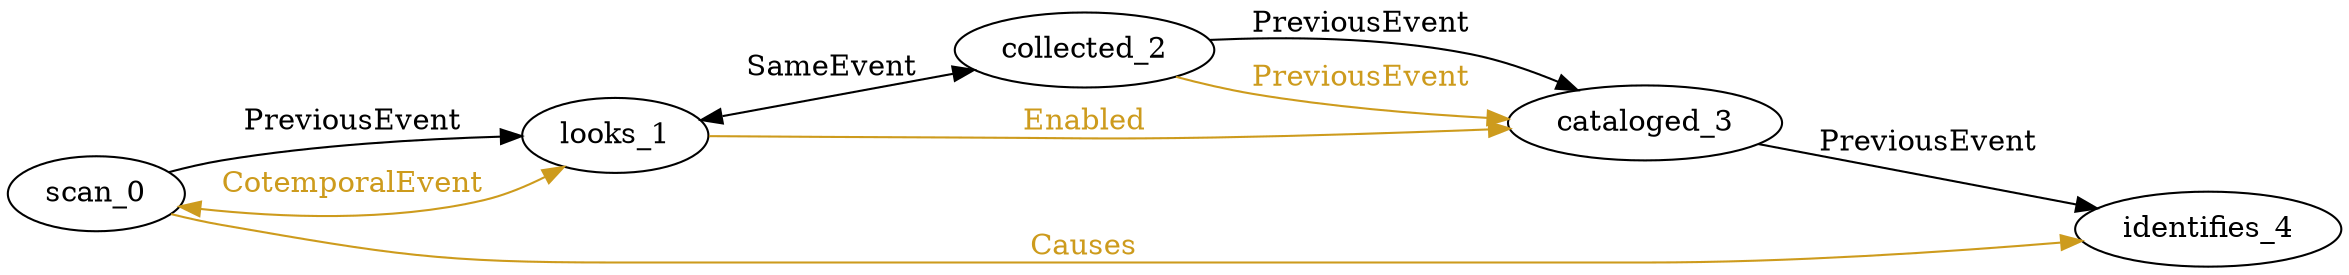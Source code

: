 digraph finite_state_machine { 
	rankdir=LR;
	size="50,50";
node0 [label = "scan_0"]
node1 [label = "looks_1"]
node2 [label = "collected_2"]
node3 [label = "cataloged_3"]
node4 [label = "identifies_4"]
node0 -> node1 [ label = "PreviousEvent" fontcolor="black"  color = "Black"];
node0 -> node1 [ label = "CotemporalEvent" fontcolor="goldenrod3" dir = "both" color = "goldenrod3"];
node0 -> node4 [ label = "Causes" fontcolor="goldenrod3"  color = "goldenrod3"];
node1 -> node2 [ label = "SameEvent" fontcolor="black" dir = "both" color = "Black"];
node1 -> node3 [ label = "Enabled" fontcolor="goldenrod3"  color = "goldenrod3"];
node2 -> node3 [ label = "PreviousEvent" fontcolor="black"  color = "Black"];
node2 -> node3 [ label = "PreviousEvent" fontcolor="goldenrod3"  color = "goldenrod3"];
node3 -> node4 [ label = "PreviousEvent" fontcolor="black"  color = "Black"];
}
